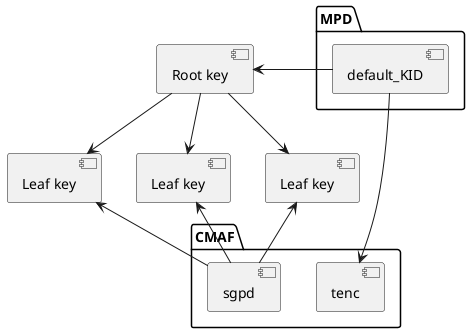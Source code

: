 @startuml

[Root key] as Root
[Leaf key] as A
[Leaf key] as B
[Leaf key] as C

package "MPD" {
    [default_KID] as DKID
}

Root --> A
Root --> B
Root --> C

DKID -> Root

package "CMAF" {
    [tenc]
    [sgpd]
}

[tenc] <- DKID
[sgpd] -up-> A
[sgpd] -up-> B
[sgpd] -up-> C

@enduml